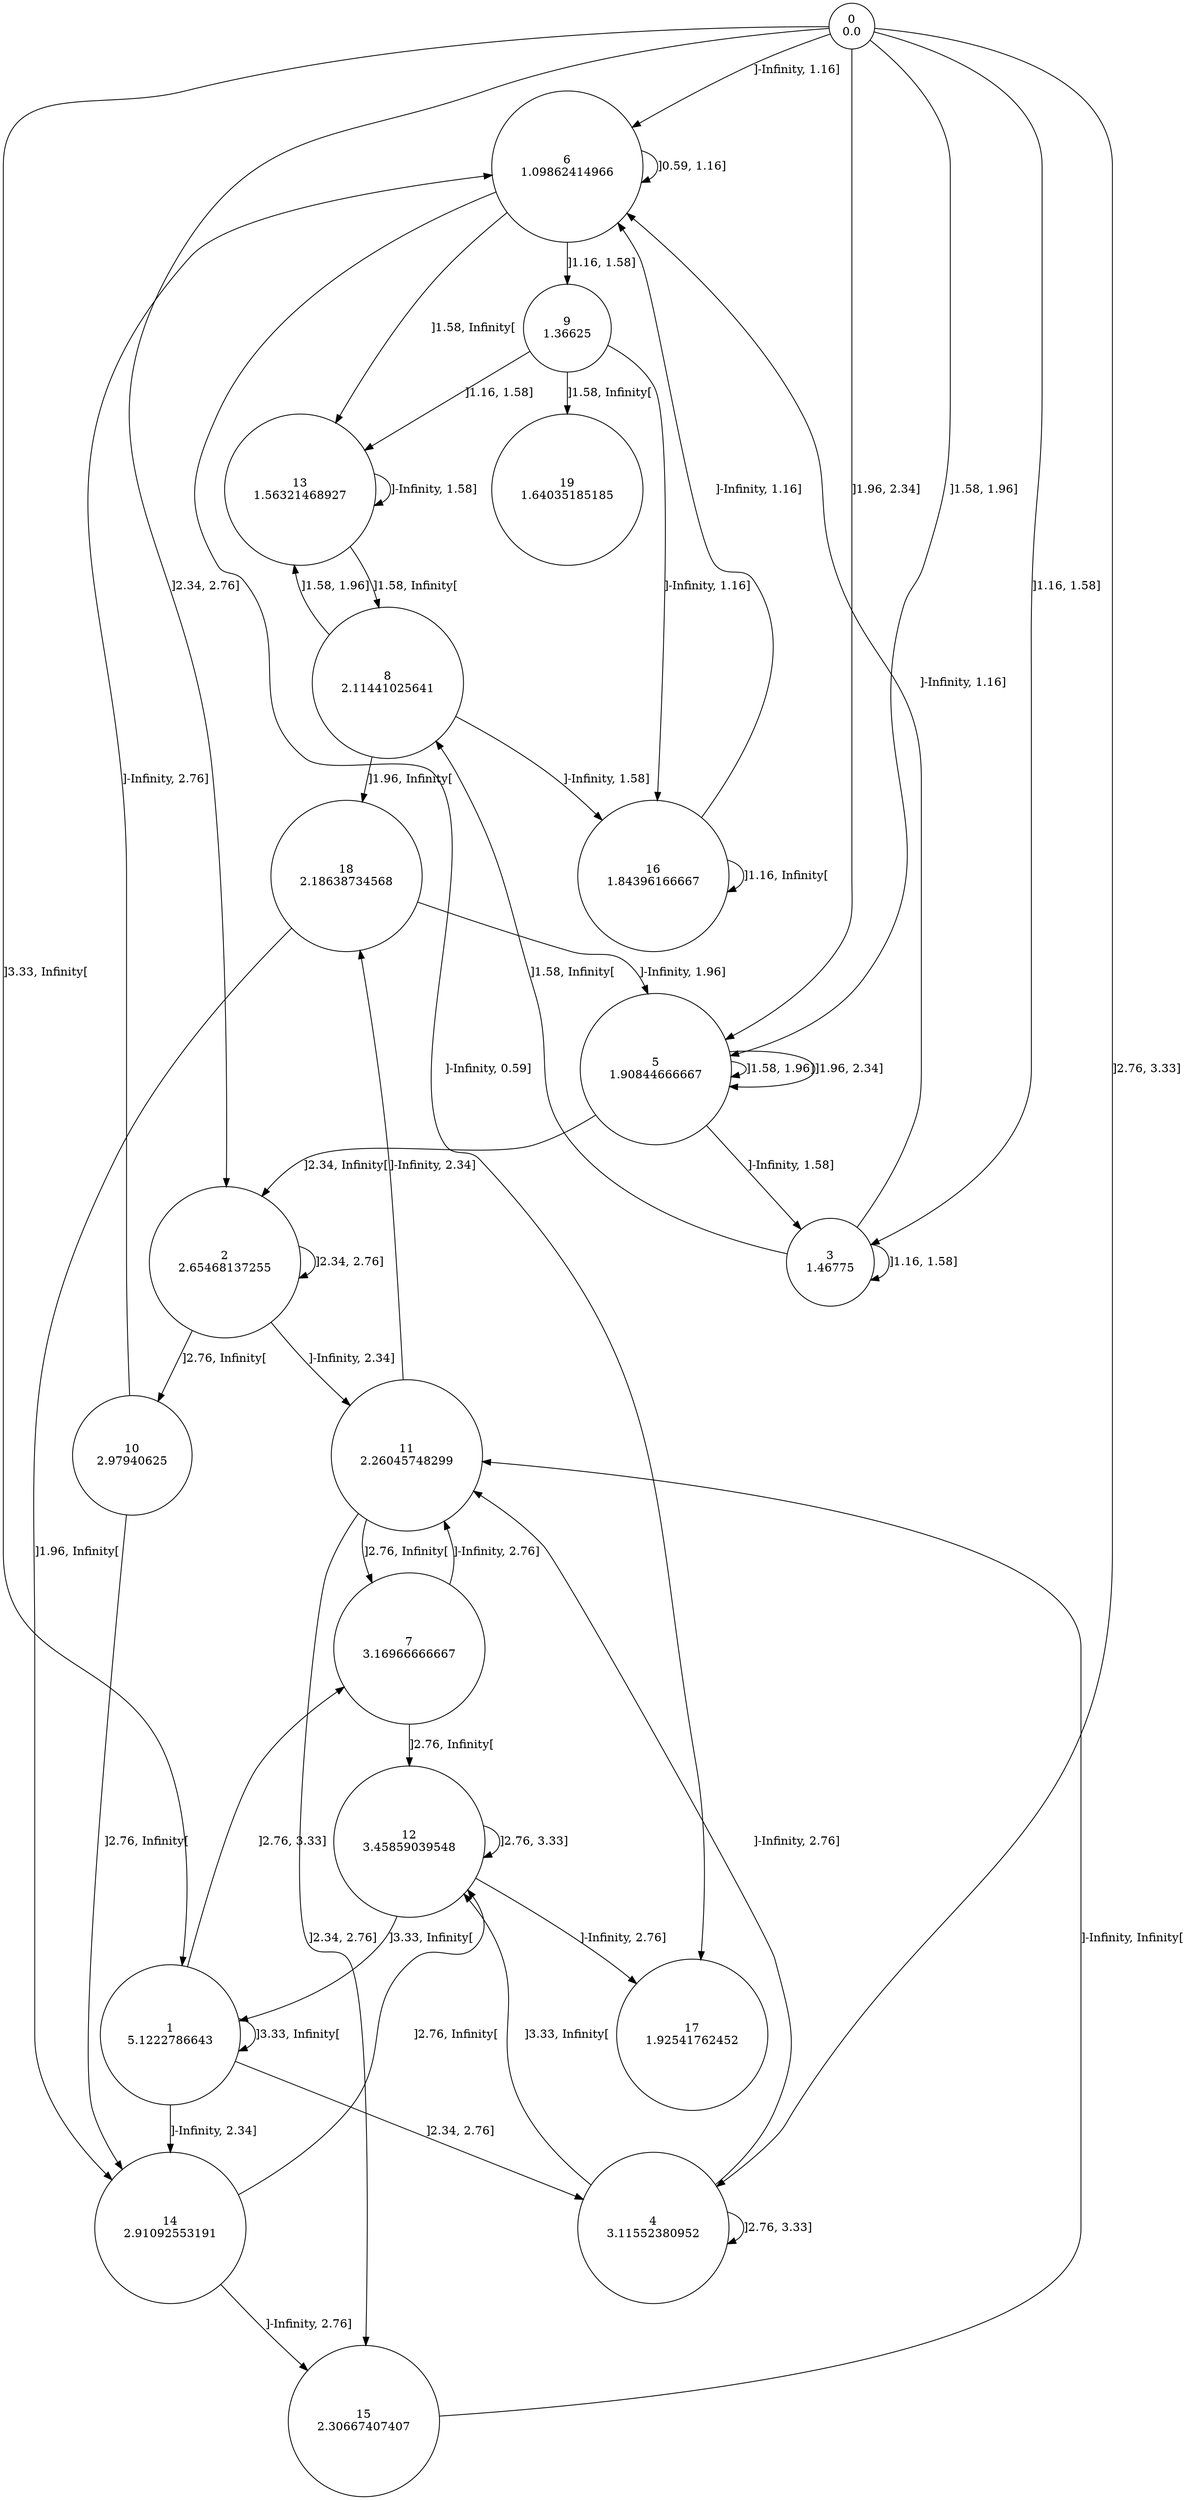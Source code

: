 digraph a {
0 [shape=circle, label="0\n0.0"];
	0 -> 6 [label="]-Infinity, 1.16]"];
	0 -> 3 [label="]1.16, 1.58]"];
	0 -> 5 [label="]1.58, 1.96]"];
	0 -> 5 [label="]1.96, 2.34]"];
	0 -> 2 [label="]2.34, 2.76]"];
	0 -> 4 [label="]2.76, 3.33]"];
	0 -> 1 [label="]3.33, Infinity["];
1 [shape=circle, label="1\n5.1222786643"];
	1 -> 14 [label="]-Infinity, 2.34]"];
	1 -> 4 [label="]2.34, 2.76]"];
	1 -> 7 [label="]2.76, 3.33]"];
	1 -> 1 [label="]3.33, Infinity["];
2 [shape=circle, label="2\n2.65468137255"];
	2 -> 11 [label="]-Infinity, 2.34]"];
	2 -> 2 [label="]2.34, 2.76]"];
	2 -> 10 [label="]2.76, Infinity["];
3 [shape=circle, label="3\n1.46775"];
	3 -> 6 [label="]-Infinity, 1.16]"];
	3 -> 3 [label="]1.16, 1.58]"];
	3 -> 8 [label="]1.58, Infinity["];
4 [shape=circle, label="4\n3.11552380952"];
	4 -> 11 [label="]-Infinity, 2.76]"];
	4 -> 4 [label="]2.76, 3.33]"];
	4 -> 12 [label="]3.33, Infinity["];
5 [shape=circle, label="5\n1.90844666667"];
	5 -> 3 [label="]-Infinity, 1.58]"];
	5 -> 5 [label="]1.58, 1.96]"];
	5 -> 5 [label="]1.96, 2.34]"];
	5 -> 2 [label="]2.34, Infinity["];
6 [shape=circle, label="6\n1.09862414966"];
	6 -> 17 [label="]-Infinity, 0.59]"];
	6 -> 6 [label="]0.59, 1.16]"];
	6 -> 9 [label="]1.16, 1.58]"];
	6 -> 13 [label="]1.58, Infinity["];
7 [shape=circle, label="7\n3.16966666667"];
	7 -> 11 [label="]-Infinity, 2.76]"];
	7 -> 12 [label="]2.76, Infinity["];
8 [shape=circle, label="8\n2.11441025641"];
	8 -> 16 [label="]-Infinity, 1.58]"];
	8 -> 13 [label="]1.58, 1.96]"];
	8 -> 18 [label="]1.96, Infinity["];
9 [shape=circle, label="9\n1.36625"];
	9 -> 16 [label="]-Infinity, 1.16]"];
	9 -> 13 [label="]1.16, 1.58]"];
	9 -> 19 [label="]1.58, Infinity["];
10 [shape=circle, label="10\n2.97940625"];
	10 -> 6 [label="]-Infinity, 2.76]"];
	10 -> 14 [label="]2.76, Infinity["];
11 [shape=circle, label="11\n2.26045748299"];
	11 -> 18 [label="]-Infinity, 2.34]"];
	11 -> 15 [label="]2.34, 2.76]"];
	11 -> 7 [label="]2.76, Infinity["];
12 [shape=circle, label="12\n3.45859039548"];
	12 -> 17 [label="]-Infinity, 2.76]"];
	12 -> 12 [label="]2.76, 3.33]"];
	12 -> 1 [label="]3.33, Infinity["];
13 [shape=circle, label="13\n1.56321468927"];
	13 -> 13 [label="]-Infinity, 1.58]"];
	13 -> 8 [label="]1.58, Infinity["];
14 [shape=circle, label="14\n2.91092553191"];
	14 -> 15 [label="]-Infinity, 2.76]"];
	14 -> 12 [label="]2.76, Infinity["];
15 [shape=circle, label="15\n2.30667407407"];
	15 -> 11 [label="]-Infinity, Infinity["];
16 [shape=circle, label="16\n1.84396166667"];
	16 -> 6 [label="]-Infinity, 1.16]"];
	16 -> 16 [label="]1.16, Infinity["];
17 [shape=circle, label="17\n1.92541762452"];
18 [shape=circle, label="18\n2.18638734568"];
	18 -> 5 [label="]-Infinity, 1.96]"];
	18 -> 14 [label="]1.96, Infinity["];
19 [shape=circle, label="19\n1.64035185185"];
}